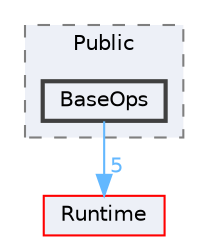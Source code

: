 digraph "BaseOps"
{
 // INTERACTIVE_SVG=YES
 // LATEX_PDF_SIZE
  bgcolor="transparent";
  edge [fontname=Helvetica,fontsize=10,labelfontname=Helvetica,labelfontsize=10];
  node [fontname=Helvetica,fontsize=10,shape=box,height=0.2,width=0.4];
  compound=true
  subgraph clusterdir_d5e6c7bc39db799894c289b80b7597af {
    graph [ bgcolor="#edf0f7", pencolor="grey50", label="Public", fontname=Helvetica,fontsize=10 style="filled,dashed", URL="dir_d5e6c7bc39db799894c289b80b7597af.html",tooltip=""]
  dir_c9c2bf6b09efc2366dfc9ecf80572c62 [label="BaseOps", fillcolor="#edf0f7", color="grey25", style="filled,bold", URL="dir_c9c2bf6b09efc2366dfc9ecf80572c62.html",tooltip=""];
  }
  dir_7536b172fbd480bfd146a1b1acd6856b [label="Runtime", fillcolor="#edf0f7", color="red", style="filled", URL="dir_7536b172fbd480bfd146a1b1acd6856b.html",tooltip=""];
  dir_c9c2bf6b09efc2366dfc9ecf80572c62->dir_7536b172fbd480bfd146a1b1acd6856b [headlabel="5", labeldistance=1.5 headhref="dir_000089_000984.html" href="dir_000089_000984.html" color="steelblue1" fontcolor="steelblue1"];
}
